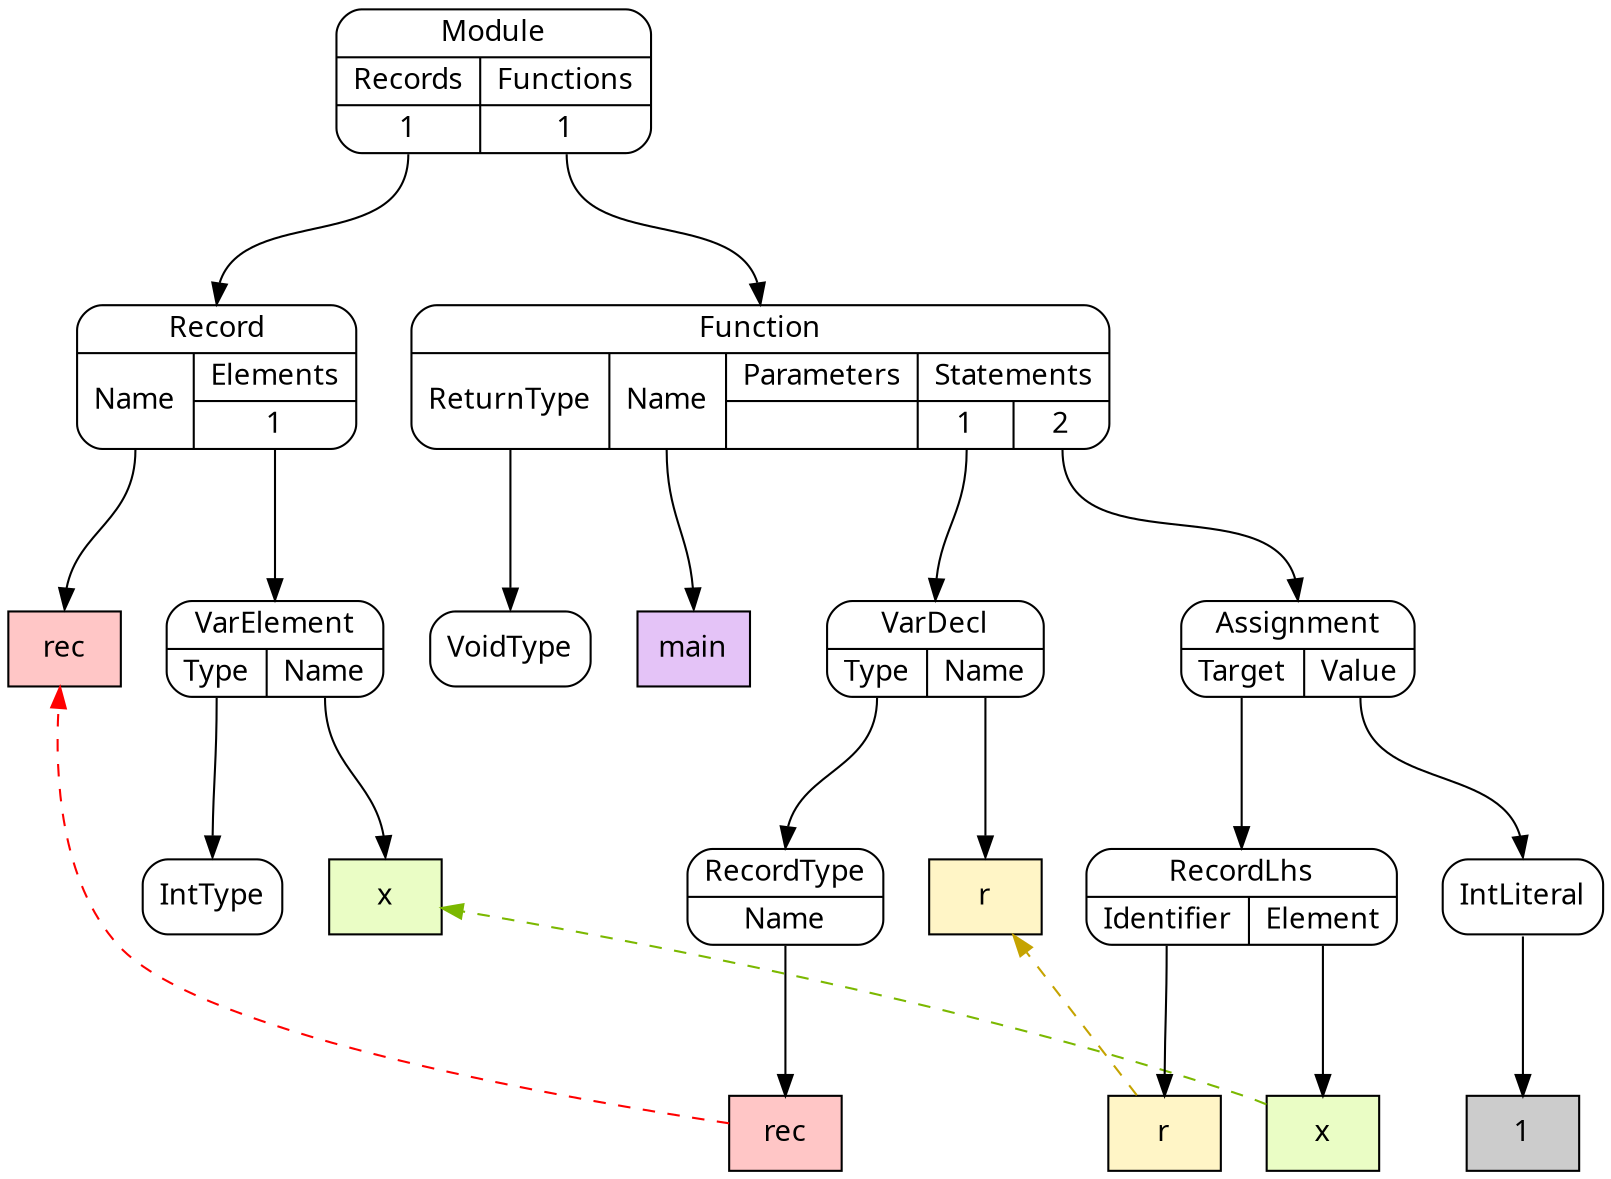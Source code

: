 digraph {
node [shape=Mrecord, style=filled, fillcolor=white, fontname="Calibri"];
graph [ordering=out, nodesep=0.3, ranksep=1];

# DeclarationLiteral rec
node0 [shape=box, label="rec", fillcolor="#FFC6C6", tooltip="rec"]

# SimpleNode IntType
node1 [label="IntType", tooltip="IntType"]

# DeclarationLiteral x
node2 [shape=box, label="x", fillcolor="#EAFDC5", tooltip="x"]

# PortNode VarElement
node3:p0:s -> node1:n
node3:p1:s -> node2:n
node3 [label="{VarElement|{<p0>Type|<p1>Name}}", tooltip="VarElement"]

# PortNode Record
node4:p0:s -> node0:n
node4:p1_0:s -> node3:n
node4 [label="{Record|{<p0>Name|{Elements|{<p1_0>1}}}}", tooltip="Record"]

# SimpleNode VoidType
node5 [label="VoidType", tooltip="VoidType"]

# DeclarationLiteral main
node6 [shape=box, label="main", fillcolor="#E4C3F7", tooltip="main"]

# ReferenceLiteral rec
node7 -> node0 [style=dashed, constraint=false, color="#FF0000"]
node7 [shape=box, label="rec", fillcolor="#FFC6C6", tooltip="rec"]

# PortNode RecordType
node8:p0:s -> node7:n
node8 [label="{RecordType|{<p0>Name}}", tooltip="RecordType"]

# DeclarationLiteral r
node9 [shape=box, label="r", fillcolor="#FFF5C6", tooltip="r"]

# PortNode VarDecl
node10:p0:s -> node8:n
node10:p1:s -> node9:n
node10 [label="{VarDecl|{<p0>Type|<p1>Name}}", tooltip="VarDecl"]

# ReferenceLiteral r
node11 -> node9 [style=dashed, constraint=false, color="#C5A300"]
node11 [shape=box, label="r", fillcolor="#FFF5C6", tooltip="r"]

# ReferenceLiteral x
node12 -> node2 [style=dashed, constraint=false, color="#7BB800"]
node12 [shape=box, label="x", fillcolor="#EAFDC5", tooltip="x"]

# PortNode RecordLhs
node13:p0:s -> node11:n
node13:p1:s -> node12:n
node13 [label="{RecordLhs|{<p0>Identifier|<p1>Element}}", tooltip="RecordLhs"]

# Literal 1
node14 [shape=box, label="1", fillcolor="#cccccc", tooltip="1"]

# SimpleNode IntLiteral
node15:s -> node14:n
node15 [label="IntLiteral", tooltip="IntLiteral"]

# PortNode Assignment
node16:p0:s -> node13:n
node16:p1:s -> node15:n
node16 [label="{Assignment|{<p0>Target|<p1>Value}}", tooltip="Assignment"]

# PortNode Function
node17:p0:s -> node5:n
node17:p1:s -> node6:n
node17:p3_0:s -> node10:n
node17:p3_1:s -> node16:n
node17 [label="{Function|{<p0>ReturnType|<p1>Name|{Parameters|{}}|{Statements|{<p3_0>1|<p3_1>2}}}}", tooltip="Function"]

# PortNode Module
node18:p0_0:s -> node4:n
node18:p1_0:s -> node17:n
node18 [label="{Module|{{Records|{<p0_0>1}}|{Functions|{<p1_0>1}}}}", tooltip="Module"]

}
